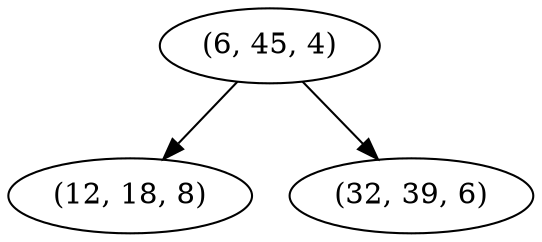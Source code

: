 digraph tree {
    "(6, 45, 4)";
    "(12, 18, 8)";
    "(32, 39, 6)";
    "(6, 45, 4)" -> "(12, 18, 8)";
    "(6, 45, 4)" -> "(32, 39, 6)";
}
